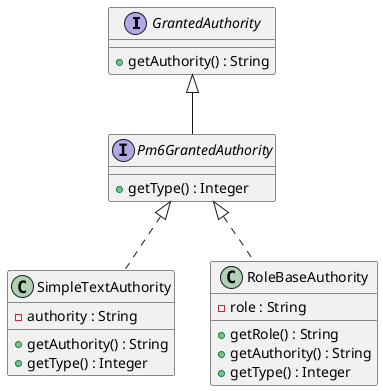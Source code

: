 @startuml


interface GrantedAuthority{
    +getAuthority() : String
}

interface Pm6GrantedAuthority extends GrantedAuthority{
    +getType() : Integer
}

class SimpleTextAuthority{

    - authority : String
    + getAuthority() : String
    + getType() : Integer

}

class RoleBaseAuthority{
    -role : String
    +getRole() : String
    +getAuthority() : String
    + getType() : Integer
}

Pm6GrantedAuthority <|.. RoleBaseAuthority
Pm6GrantedAuthority <|.. SimpleTextAuthority
@enduml